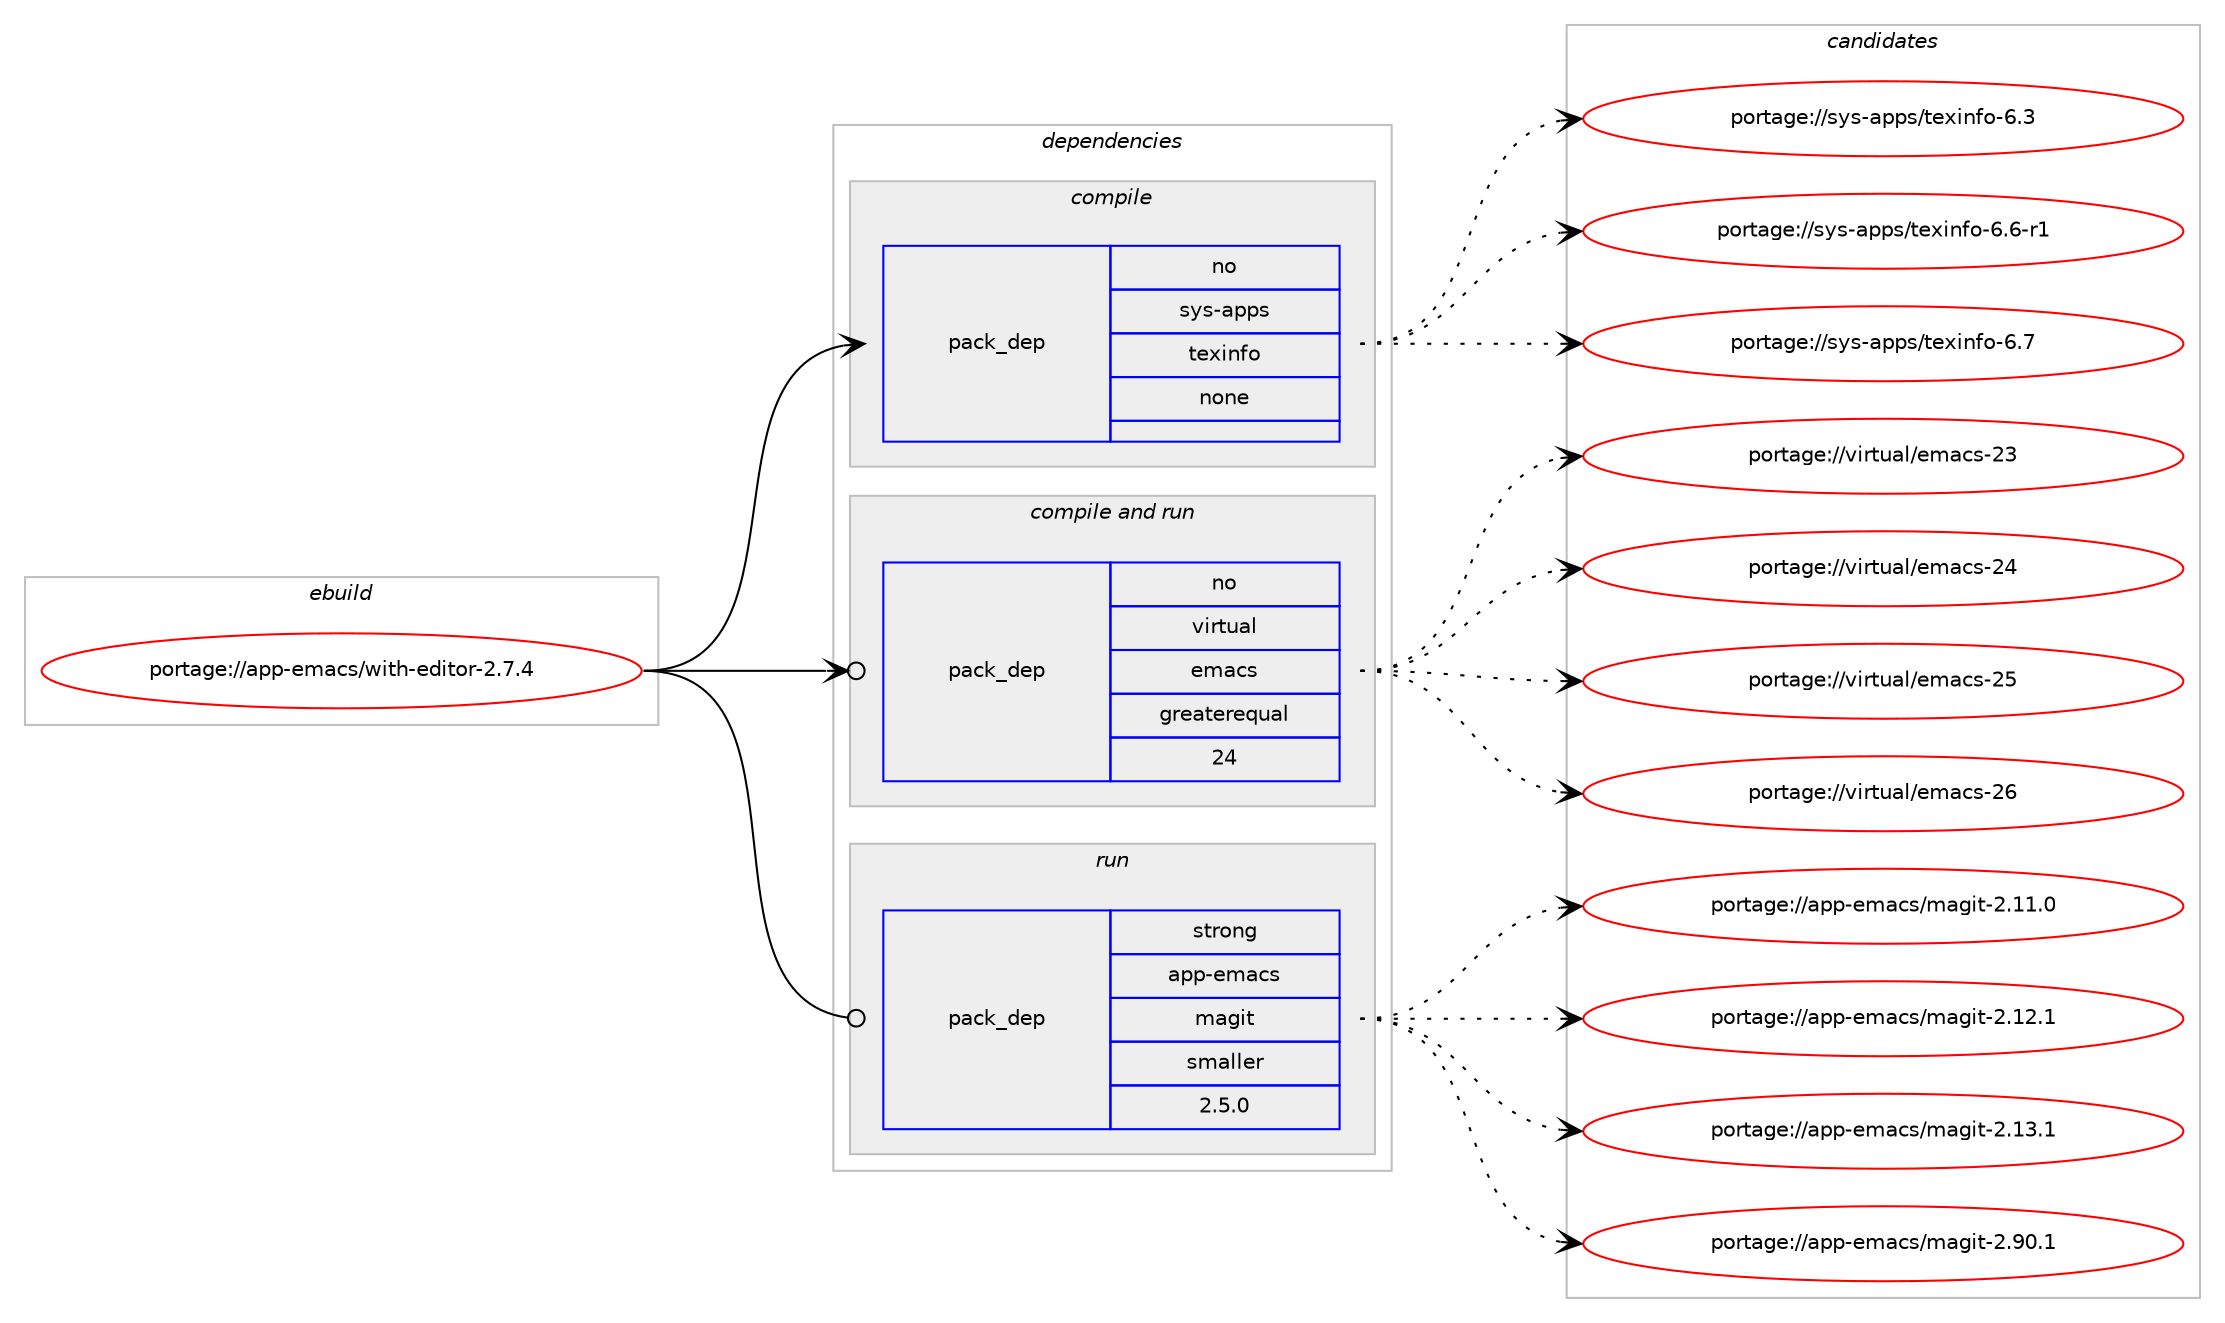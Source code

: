 digraph prolog {

# *************
# Graph options
# *************

newrank=true;
concentrate=true;
compound=true;
graph [rankdir=LR,fontname=Helvetica,fontsize=10,ranksep=1.5];#, ranksep=2.5, nodesep=0.2];
edge  [arrowhead=vee];
node  [fontname=Helvetica,fontsize=10];

# **********
# The ebuild
# **********

subgraph cluster_leftcol {
color=gray;
rank=same;
label=<<i>ebuild</i>>;
id [label="portage://app-emacs/with-editor-2.7.4", color=red, width=4, href="../app-emacs/with-editor-2.7.4.svg"];
}

# ****************
# The dependencies
# ****************

subgraph cluster_midcol {
color=gray;
label=<<i>dependencies</i>>;
subgraph cluster_compile {
fillcolor="#eeeeee";
style=filled;
label=<<i>compile</i>>;
subgraph pack13964 {
dependency18871 [label=<<TABLE BORDER="0" CELLBORDER="1" CELLSPACING="0" CELLPADDING="4" WIDTH="220"><TR><TD ROWSPAN="6" CELLPADDING="30">pack_dep</TD></TR><TR><TD WIDTH="110">no</TD></TR><TR><TD>sys-apps</TD></TR><TR><TD>texinfo</TD></TR><TR><TD>none</TD></TR><TR><TD></TD></TR></TABLE>>, shape=none, color=blue];
}
id:e -> dependency18871:w [weight=20,style="solid",arrowhead="vee"];
}
subgraph cluster_compileandrun {
fillcolor="#eeeeee";
style=filled;
label=<<i>compile and run</i>>;
subgraph pack13965 {
dependency18872 [label=<<TABLE BORDER="0" CELLBORDER="1" CELLSPACING="0" CELLPADDING="4" WIDTH="220"><TR><TD ROWSPAN="6" CELLPADDING="30">pack_dep</TD></TR><TR><TD WIDTH="110">no</TD></TR><TR><TD>virtual</TD></TR><TR><TD>emacs</TD></TR><TR><TD>greaterequal</TD></TR><TR><TD>24</TD></TR></TABLE>>, shape=none, color=blue];
}
id:e -> dependency18872:w [weight=20,style="solid",arrowhead="odotvee"];
}
subgraph cluster_run {
fillcolor="#eeeeee";
style=filled;
label=<<i>run</i>>;
subgraph pack13966 {
dependency18873 [label=<<TABLE BORDER="0" CELLBORDER="1" CELLSPACING="0" CELLPADDING="4" WIDTH="220"><TR><TD ROWSPAN="6" CELLPADDING="30">pack_dep</TD></TR><TR><TD WIDTH="110">strong</TD></TR><TR><TD>app-emacs</TD></TR><TR><TD>magit</TD></TR><TR><TD>smaller</TD></TR><TR><TD>2.5.0</TD></TR></TABLE>>, shape=none, color=blue];
}
id:e -> dependency18873:w [weight=20,style="solid",arrowhead="odot"];
}
}

# **************
# The candidates
# **************

subgraph cluster_choices {
rank=same;
color=gray;
label=<<i>candidates</i>>;

subgraph choice13964 {
color=black;
nodesep=1;
choiceportage11512111545971121121154711610112010511010211145544651 [label="portage://sys-apps/texinfo-6.3", color=red, width=4,href="../sys-apps/texinfo-6.3.svg"];
choiceportage115121115459711211211547116101120105110102111455446544511449 [label="portage://sys-apps/texinfo-6.6-r1", color=red, width=4,href="../sys-apps/texinfo-6.6-r1.svg"];
choiceportage11512111545971121121154711610112010511010211145544655 [label="portage://sys-apps/texinfo-6.7", color=red, width=4,href="../sys-apps/texinfo-6.7.svg"];
dependency18871:e -> choiceportage11512111545971121121154711610112010511010211145544651:w [style=dotted,weight="100"];
dependency18871:e -> choiceportage115121115459711211211547116101120105110102111455446544511449:w [style=dotted,weight="100"];
dependency18871:e -> choiceportage11512111545971121121154711610112010511010211145544655:w [style=dotted,weight="100"];
}
subgraph choice13965 {
color=black;
nodesep=1;
choiceportage11810511411611797108471011099799115455051 [label="portage://virtual/emacs-23", color=red, width=4,href="../virtual/emacs-23.svg"];
choiceportage11810511411611797108471011099799115455052 [label="portage://virtual/emacs-24", color=red, width=4,href="../virtual/emacs-24.svg"];
choiceportage11810511411611797108471011099799115455053 [label="portage://virtual/emacs-25", color=red, width=4,href="../virtual/emacs-25.svg"];
choiceportage11810511411611797108471011099799115455054 [label="portage://virtual/emacs-26", color=red, width=4,href="../virtual/emacs-26.svg"];
dependency18872:e -> choiceportage11810511411611797108471011099799115455051:w [style=dotted,weight="100"];
dependency18872:e -> choiceportage11810511411611797108471011099799115455052:w [style=dotted,weight="100"];
dependency18872:e -> choiceportage11810511411611797108471011099799115455053:w [style=dotted,weight="100"];
dependency18872:e -> choiceportage11810511411611797108471011099799115455054:w [style=dotted,weight="100"];
}
subgraph choice13966 {
color=black;
nodesep=1;
choiceportage97112112451011099799115471099710310511645504649494648 [label="portage://app-emacs/magit-2.11.0", color=red, width=4,href="../app-emacs/magit-2.11.0.svg"];
choiceportage97112112451011099799115471099710310511645504649504649 [label="portage://app-emacs/magit-2.12.1", color=red, width=4,href="../app-emacs/magit-2.12.1.svg"];
choiceportage97112112451011099799115471099710310511645504649514649 [label="portage://app-emacs/magit-2.13.1", color=red, width=4,href="../app-emacs/magit-2.13.1.svg"];
choiceportage97112112451011099799115471099710310511645504657484649 [label="portage://app-emacs/magit-2.90.1", color=red, width=4,href="../app-emacs/magit-2.90.1.svg"];
dependency18873:e -> choiceportage97112112451011099799115471099710310511645504649494648:w [style=dotted,weight="100"];
dependency18873:e -> choiceportage97112112451011099799115471099710310511645504649504649:w [style=dotted,weight="100"];
dependency18873:e -> choiceportage97112112451011099799115471099710310511645504649514649:w [style=dotted,weight="100"];
dependency18873:e -> choiceportage97112112451011099799115471099710310511645504657484649:w [style=dotted,weight="100"];
}
}

}
